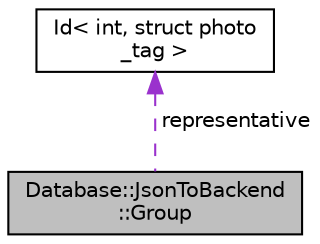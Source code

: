digraph "Database::JsonToBackend::Group"
{
 // LATEX_PDF_SIZE
  edge [fontname="Helvetica",fontsize="10",labelfontname="Helvetica",labelfontsize="10"];
  node [fontname="Helvetica",fontsize="10",shape=record];
  Node1 [label="Database::JsonToBackend\l::Group",height=0.2,width=0.4,color="black", fillcolor="grey75", style="filled", fontcolor="black",tooltip=" "];
  Node2 -> Node1 [dir="back",color="darkorchid3",fontsize="10",style="dashed",label=" representative" ,fontname="Helvetica"];
  Node2 [label="Id\< int, struct photo\l_tag \>",height=0.2,width=0.4,color="black", fillcolor="white", style="filled",URL="$class_id.html",tooltip=" "];
}
